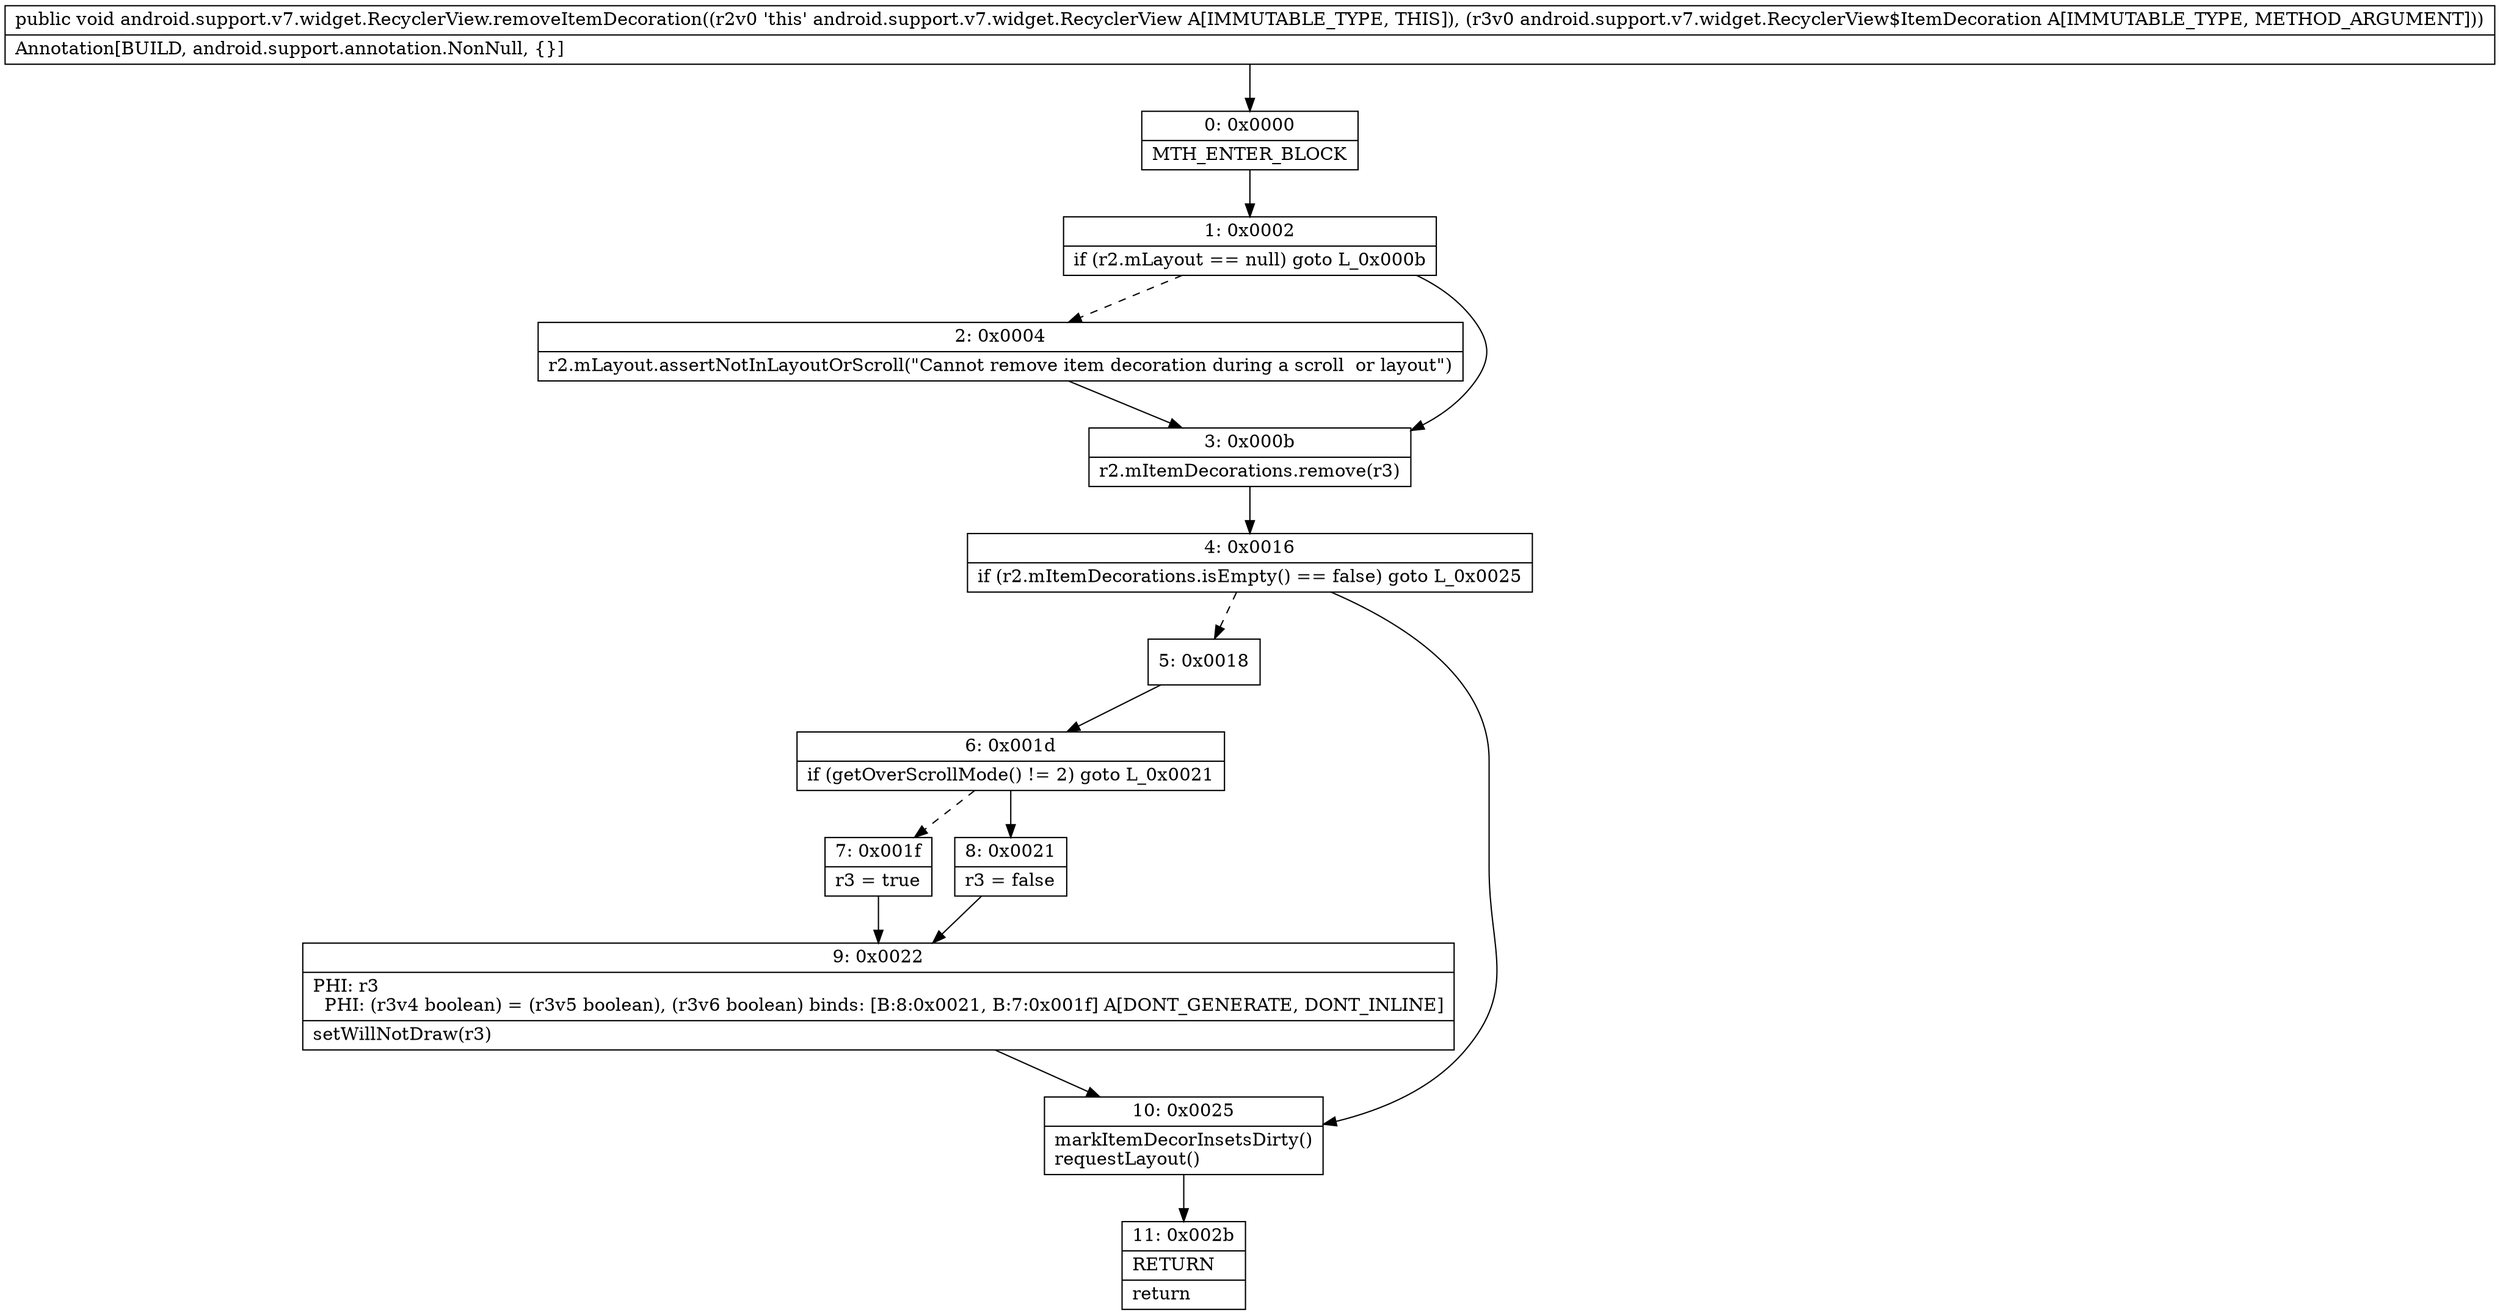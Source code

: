 digraph "CFG forandroid.support.v7.widget.RecyclerView.removeItemDecoration(Landroid\/support\/v7\/widget\/RecyclerView$ItemDecoration;)V" {
Node_0 [shape=record,label="{0\:\ 0x0000|MTH_ENTER_BLOCK\l}"];
Node_1 [shape=record,label="{1\:\ 0x0002|if (r2.mLayout == null) goto L_0x000b\l}"];
Node_2 [shape=record,label="{2\:\ 0x0004|r2.mLayout.assertNotInLayoutOrScroll(\"Cannot remove item decoration during a scroll  or layout\")\l}"];
Node_3 [shape=record,label="{3\:\ 0x000b|r2.mItemDecorations.remove(r3)\l}"];
Node_4 [shape=record,label="{4\:\ 0x0016|if (r2.mItemDecorations.isEmpty() == false) goto L_0x0025\l}"];
Node_5 [shape=record,label="{5\:\ 0x0018}"];
Node_6 [shape=record,label="{6\:\ 0x001d|if (getOverScrollMode() != 2) goto L_0x0021\l}"];
Node_7 [shape=record,label="{7\:\ 0x001f|r3 = true\l}"];
Node_8 [shape=record,label="{8\:\ 0x0021|r3 = false\l}"];
Node_9 [shape=record,label="{9\:\ 0x0022|PHI: r3 \l  PHI: (r3v4 boolean) = (r3v5 boolean), (r3v6 boolean) binds: [B:8:0x0021, B:7:0x001f] A[DONT_GENERATE, DONT_INLINE]\l|setWillNotDraw(r3)\l}"];
Node_10 [shape=record,label="{10\:\ 0x0025|markItemDecorInsetsDirty()\lrequestLayout()\l}"];
Node_11 [shape=record,label="{11\:\ 0x002b|RETURN\l|return\l}"];
MethodNode[shape=record,label="{public void android.support.v7.widget.RecyclerView.removeItemDecoration((r2v0 'this' android.support.v7.widget.RecyclerView A[IMMUTABLE_TYPE, THIS]), (r3v0 android.support.v7.widget.RecyclerView$ItemDecoration A[IMMUTABLE_TYPE, METHOD_ARGUMENT]))  | Annotation[BUILD, android.support.annotation.NonNull, \{\}]\l}"];
MethodNode -> Node_0;
Node_0 -> Node_1;
Node_1 -> Node_2[style=dashed];
Node_1 -> Node_3;
Node_2 -> Node_3;
Node_3 -> Node_4;
Node_4 -> Node_5[style=dashed];
Node_4 -> Node_10;
Node_5 -> Node_6;
Node_6 -> Node_7[style=dashed];
Node_6 -> Node_8;
Node_7 -> Node_9;
Node_8 -> Node_9;
Node_9 -> Node_10;
Node_10 -> Node_11;
}

